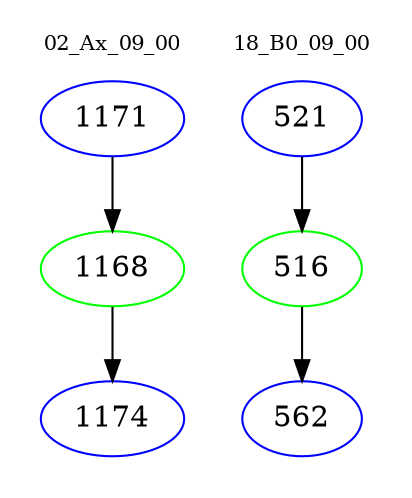digraph{
subgraph cluster_0 {
color = white
label = "02_Ax_09_00";
fontsize=10;
T0_1171 [label="1171", color="blue"]
T0_1171 -> T0_1168 [color="black"]
T0_1168 [label="1168", color="green"]
T0_1168 -> T0_1174 [color="black"]
T0_1174 [label="1174", color="blue"]
}
subgraph cluster_1 {
color = white
label = "18_B0_09_00";
fontsize=10;
T1_521 [label="521", color="blue"]
T1_521 -> T1_516 [color="black"]
T1_516 [label="516", color="green"]
T1_516 -> T1_562 [color="black"]
T1_562 [label="562", color="blue"]
}
}
